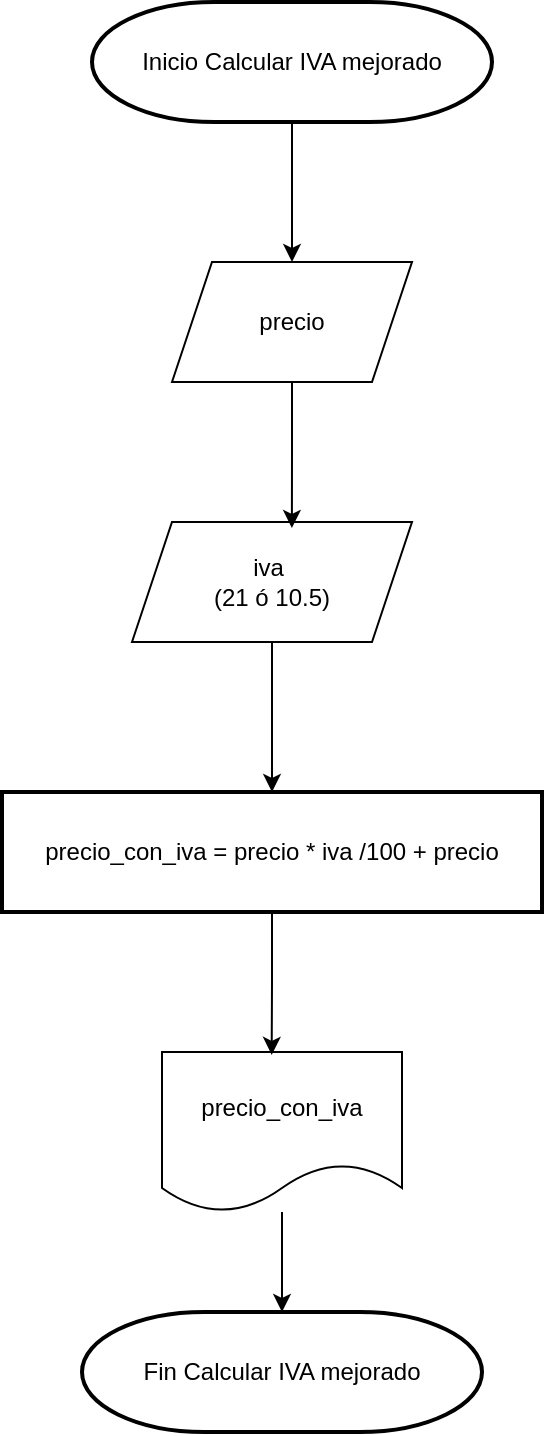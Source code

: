 <mxfile version="24.2.5" type="device">
  <diagram name="Página-1" id="TcyzU4v_E4Ye70UFQVvX">
    <mxGraphModel dx="1434" dy="844" grid="1" gridSize="10" guides="1" tooltips="1" connect="1" arrows="1" fold="1" page="1" pageScale="1" pageWidth="827" pageHeight="1169" math="0" shadow="0">
      <root>
        <mxCell id="0" />
        <mxCell id="1" parent="0" />
        <mxCell id="aE1ZynWs8wEs6TyrD2hM-4" style="edgeStyle=orthogonalEdgeStyle;rounded=0;orthogonalLoop=1;jettySize=auto;html=1;entryX=0.5;entryY=0;entryDx=0;entryDy=0;" edge="1" parent="1" source="b-ft10OGIP7F055xWLEF-1" target="b-ft10OGIP7F055xWLEF-10">
          <mxGeometry relative="1" as="geometry" />
        </mxCell>
        <mxCell id="b-ft10OGIP7F055xWLEF-1" value="Inicio Calcular IVA mejorado" style="strokeWidth=2;html=1;shape=mxgraph.flowchart.terminator;whiteSpace=wrap;" parent="1" vertex="1">
          <mxGeometry x="300" y="30" width="200" height="60" as="geometry" />
        </mxCell>
        <mxCell id="b-ft10OGIP7F055xWLEF-2" value="Fin Calcular IVA mejorado" style="strokeWidth=2;html=1;shape=mxgraph.flowchart.terminator;whiteSpace=wrap;" parent="1" vertex="1">
          <mxGeometry x="295" y="685" width="200" height="60" as="geometry" />
        </mxCell>
        <mxCell id="b-ft10OGIP7F055xWLEF-10" value="precio" style="shape=parallelogram;perimeter=parallelogramPerimeter;whiteSpace=wrap;html=1;fixedSize=1;" parent="1" vertex="1">
          <mxGeometry x="340" y="160" width="120" height="60" as="geometry" />
        </mxCell>
        <mxCell id="aE1ZynWs8wEs6TyrD2hM-6" style="edgeStyle=orthogonalEdgeStyle;rounded=0;orthogonalLoop=1;jettySize=auto;html=1;entryX=0.5;entryY=0;entryDx=0;entryDy=0;" edge="1" parent="1" source="b-ft10OGIP7F055xWLEF-12" target="b-ft10OGIP7F055xWLEF-22">
          <mxGeometry relative="1" as="geometry" />
        </mxCell>
        <mxCell id="b-ft10OGIP7F055xWLEF-12" value="iva&amp;nbsp;&lt;div&gt;(21 ó 10.5)&lt;br&gt;&lt;/div&gt;" style="shape=parallelogram;perimeter=parallelogramPerimeter;whiteSpace=wrap;html=1;fixedSize=1;" parent="1" vertex="1">
          <mxGeometry x="320" y="290" width="140" height="60" as="geometry" />
        </mxCell>
        <mxCell id="b-ft10OGIP7F055xWLEF-18" value="precio_con_iva" style="shape=document;whiteSpace=wrap;html=1;boundedLbl=1;" parent="1" vertex="1">
          <mxGeometry x="335" y="555" width="120" height="80" as="geometry" />
        </mxCell>
        <mxCell id="b-ft10OGIP7F055xWLEF-19" style="edgeStyle=orthogonalEdgeStyle;rounded=0;orthogonalLoop=1;jettySize=auto;html=1;entryX=0.5;entryY=0;entryDx=0;entryDy=0;entryPerimeter=0;" parent="1" source="b-ft10OGIP7F055xWLEF-18" target="b-ft10OGIP7F055xWLEF-2" edge="1">
          <mxGeometry relative="1" as="geometry" />
        </mxCell>
        <mxCell id="b-ft10OGIP7F055xWLEF-22" value="precio_con_iva = precio * iva /100 + precio" style="whiteSpace=wrap;html=1;strokeWidth=2;" parent="1" vertex="1">
          <mxGeometry x="255" y="425" width="270" height="60" as="geometry" />
        </mxCell>
        <mxCell id="b-ft10OGIP7F055xWLEF-29" style="edgeStyle=orthogonalEdgeStyle;rounded=0;orthogonalLoop=1;jettySize=auto;html=1;entryX=0.457;entryY=0.018;entryDx=0;entryDy=0;entryPerimeter=0;" parent="1" source="b-ft10OGIP7F055xWLEF-22" target="b-ft10OGIP7F055xWLEF-18" edge="1">
          <mxGeometry relative="1" as="geometry" />
        </mxCell>
        <mxCell id="aE1ZynWs8wEs6TyrD2hM-5" style="edgeStyle=orthogonalEdgeStyle;rounded=0;orthogonalLoop=1;jettySize=auto;html=1;entryX=0.571;entryY=0.05;entryDx=0;entryDy=0;entryPerimeter=0;" edge="1" parent="1" source="b-ft10OGIP7F055xWLEF-10" target="b-ft10OGIP7F055xWLEF-12">
          <mxGeometry relative="1" as="geometry" />
        </mxCell>
      </root>
    </mxGraphModel>
  </diagram>
</mxfile>
